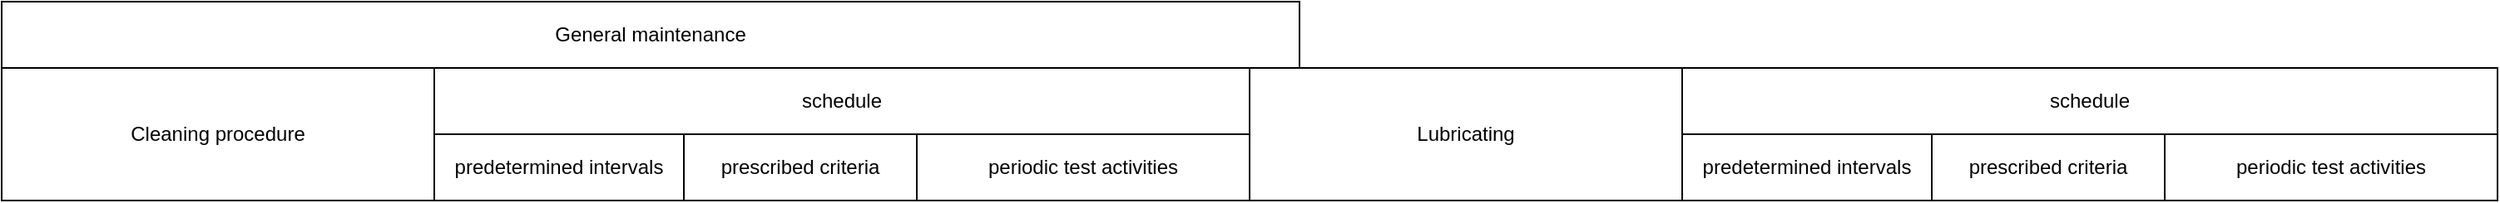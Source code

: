 <mxfile version="15.0.4" type="github">
  <diagram id="WLPjSBhgC_yvwsMOQwiV" name="Page-1">
    <mxGraphModel dx="1666" dy="831" grid="1" gridSize="10" guides="1" tooltips="1" connect="1" arrows="1" fold="1" page="1" pageScale="1" pageWidth="827" pageHeight="1169" math="0" shadow="0">
      <root>
        <mxCell id="0" />
        <mxCell id="1" parent="0" />
        <mxCell id="tNga97t6l0gy_Rezht0s-1" value="" style="shape=table;startSize=0;container=1;collapsible=0;childLayout=tableLayout;" vertex="1" parent="1">
          <mxGeometry x="110" y="210" width="780" height="40" as="geometry" />
        </mxCell>
        <mxCell id="tNga97t6l0gy_Rezht0s-2" value="" style="shape=partialRectangle;collapsible=0;dropTarget=0;pointerEvents=0;fillColor=none;top=0;left=0;bottom=0;right=0;points=[[0,0.5],[1,0.5]];portConstraint=eastwest;" vertex="1" parent="tNga97t6l0gy_Rezht0s-1">
          <mxGeometry width="780" height="40" as="geometry" />
        </mxCell>
        <mxCell id="tNga97t6l0gy_Rezht0s-3" value="General maintenance" style="shape=partialRectangle;html=1;whiteSpace=wrap;connectable=0;overflow=hidden;fillColor=none;top=0;left=0;bottom=0;right=0;pointerEvents=1;" vertex="1" parent="tNga97t6l0gy_Rezht0s-2">
          <mxGeometry width="780" height="40" as="geometry" />
        </mxCell>
        <mxCell id="tNga97t6l0gy_Rezht0s-16" value="" style="shape=table;startSize=0;container=1;collapsible=0;childLayout=tableLayout;" vertex="1" parent="1">
          <mxGeometry x="370" y="250" width="490" height="40" as="geometry" />
        </mxCell>
        <mxCell id="tNga97t6l0gy_Rezht0s-17" value="" style="shape=partialRectangle;collapsible=0;dropTarget=0;pointerEvents=0;fillColor=none;top=0;left=0;bottom=0;right=0;points=[[0,0.5],[1,0.5]];portConstraint=eastwest;" vertex="1" parent="tNga97t6l0gy_Rezht0s-16">
          <mxGeometry width="490" height="40" as="geometry" />
        </mxCell>
        <mxCell id="tNga97t6l0gy_Rezht0s-19" value="schedule" style="shape=partialRectangle;html=1;whiteSpace=wrap;connectable=0;overflow=hidden;fillColor=none;top=0;left=0;bottom=0;right=0;pointerEvents=1;" vertex="1" parent="tNga97t6l0gy_Rezht0s-17">
          <mxGeometry width="490" height="40" as="geometry" />
        </mxCell>
        <mxCell id="tNga97t6l0gy_Rezht0s-29" value="" style="shape=table;startSize=0;container=1;collapsible=0;childLayout=tableLayout;" vertex="1" parent="1">
          <mxGeometry x="370" y="290" width="150" height="40" as="geometry" />
        </mxCell>
        <mxCell id="tNga97t6l0gy_Rezht0s-30" value="" style="shape=partialRectangle;collapsible=0;dropTarget=0;pointerEvents=0;fillColor=none;top=0;left=0;bottom=0;right=0;points=[[0,0.5],[1,0.5]];portConstraint=eastwest;" vertex="1" parent="tNga97t6l0gy_Rezht0s-29">
          <mxGeometry width="150" height="40" as="geometry" />
        </mxCell>
        <mxCell id="tNga97t6l0gy_Rezht0s-31" value="predetermined intervals " style="shape=partialRectangle;html=1;whiteSpace=wrap;connectable=0;overflow=hidden;fillColor=none;top=0;left=0;bottom=0;right=0;pointerEvents=1;" vertex="1" parent="tNga97t6l0gy_Rezht0s-30">
          <mxGeometry width="150" height="40" as="geometry" />
        </mxCell>
        <mxCell id="tNga97t6l0gy_Rezht0s-32" value="" style="shape=table;startSize=0;container=1;collapsible=0;childLayout=tableLayout;" vertex="1" parent="1">
          <mxGeometry x="520" y="290" width="140" height="40" as="geometry" />
        </mxCell>
        <mxCell id="tNga97t6l0gy_Rezht0s-33" value="" style="shape=partialRectangle;collapsible=0;dropTarget=0;pointerEvents=0;fillColor=none;top=0;left=0;bottom=0;right=0;points=[[0,0.5],[1,0.5]];portConstraint=eastwest;" vertex="1" parent="tNga97t6l0gy_Rezht0s-32">
          <mxGeometry width="140" height="40" as="geometry" />
        </mxCell>
        <mxCell id="tNga97t6l0gy_Rezht0s-34" value="prescribed criteria" style="shape=partialRectangle;html=1;whiteSpace=wrap;connectable=0;overflow=hidden;fillColor=none;top=0;left=0;bottom=0;right=0;pointerEvents=1;" vertex="1" parent="tNga97t6l0gy_Rezht0s-33">
          <mxGeometry width="140" height="40" as="geometry" />
        </mxCell>
        <mxCell id="tNga97t6l0gy_Rezht0s-38" value="" style="shape=table;startSize=0;container=1;collapsible=0;childLayout=tableLayout;" vertex="1" parent="1">
          <mxGeometry x="660" y="290" width="200" height="40" as="geometry" />
        </mxCell>
        <mxCell id="tNga97t6l0gy_Rezht0s-39" value="" style="shape=partialRectangle;collapsible=0;dropTarget=0;pointerEvents=0;fillColor=none;top=0;left=0;bottom=0;right=0;points=[[0,0.5],[1,0.5]];portConstraint=eastwest;" vertex="1" parent="tNga97t6l0gy_Rezht0s-38">
          <mxGeometry width="200" height="40" as="geometry" />
        </mxCell>
        <mxCell id="tNga97t6l0gy_Rezht0s-40" value="periodic test activities " style="shape=partialRectangle;html=1;whiteSpace=wrap;connectable=0;overflow=hidden;fillColor=none;top=0;left=0;bottom=0;right=0;pointerEvents=1;" vertex="1" parent="tNga97t6l0gy_Rezht0s-39">
          <mxGeometry width="200" height="40" as="geometry" />
        </mxCell>
        <mxCell id="tNga97t6l0gy_Rezht0s-41" value="" style="shape=table;startSize=0;container=1;collapsible=0;childLayout=tableLayout;" vertex="1" parent="1">
          <mxGeometry x="110" y="250" width="260" height="80" as="geometry" />
        </mxCell>
        <mxCell id="tNga97t6l0gy_Rezht0s-42" value="" style="shape=partialRectangle;collapsible=0;dropTarget=0;pointerEvents=0;fillColor=none;top=0;left=0;bottom=0;right=0;points=[[0,0.5],[1,0.5]];portConstraint=eastwest;" vertex="1" parent="tNga97t6l0gy_Rezht0s-41">
          <mxGeometry width="260" height="80" as="geometry" />
        </mxCell>
        <mxCell id="tNga97t6l0gy_Rezht0s-43" value="Cleaning procedure" style="shape=partialRectangle;html=1;whiteSpace=wrap;connectable=0;overflow=hidden;fillColor=none;top=0;left=0;bottom=0;right=0;pointerEvents=1;" vertex="1" parent="tNga97t6l0gy_Rezht0s-42">
          <mxGeometry width="260" height="80" as="geometry" />
        </mxCell>
        <mxCell id="tNga97t6l0gy_Rezht0s-44" value="" style="shape=table;startSize=0;container=1;collapsible=0;childLayout=tableLayout;" vertex="1" parent="1">
          <mxGeometry x="860" y="250" width="260" height="80" as="geometry" />
        </mxCell>
        <mxCell id="tNga97t6l0gy_Rezht0s-45" value="" style="shape=partialRectangle;collapsible=0;dropTarget=0;pointerEvents=0;fillColor=none;top=0;left=0;bottom=0;right=0;points=[[0,0.5],[1,0.5]];portConstraint=eastwest;" vertex="1" parent="tNga97t6l0gy_Rezht0s-44">
          <mxGeometry width="260" height="80" as="geometry" />
        </mxCell>
        <mxCell id="tNga97t6l0gy_Rezht0s-46" value="Lubricating" style="shape=partialRectangle;html=1;whiteSpace=wrap;connectable=0;overflow=hidden;fillColor=none;top=0;left=0;bottom=0;right=0;pointerEvents=1;" vertex="1" parent="tNga97t6l0gy_Rezht0s-45">
          <mxGeometry width="260" height="80" as="geometry" />
        </mxCell>
        <mxCell id="tNga97t6l0gy_Rezht0s-61" value="" style="shape=table;startSize=0;container=1;collapsible=0;childLayout=tableLayout;" vertex="1" parent="1">
          <mxGeometry x="1120" y="250" width="490" height="40" as="geometry" />
        </mxCell>
        <mxCell id="tNga97t6l0gy_Rezht0s-62" value="" style="shape=partialRectangle;collapsible=0;dropTarget=0;pointerEvents=0;fillColor=none;top=0;left=0;bottom=0;right=0;points=[[0,0.5],[1,0.5]];portConstraint=eastwest;" vertex="1" parent="tNga97t6l0gy_Rezht0s-61">
          <mxGeometry width="490" height="40" as="geometry" />
        </mxCell>
        <mxCell id="tNga97t6l0gy_Rezht0s-63" value="schedule" style="shape=partialRectangle;html=1;whiteSpace=wrap;connectable=0;overflow=hidden;fillColor=none;top=0;left=0;bottom=0;right=0;pointerEvents=1;" vertex="1" parent="tNga97t6l0gy_Rezht0s-62">
          <mxGeometry width="490" height="40" as="geometry" />
        </mxCell>
        <mxCell id="tNga97t6l0gy_Rezht0s-64" value="" style="shape=table;startSize=0;container=1;collapsible=0;childLayout=tableLayout;" vertex="1" parent="1">
          <mxGeometry x="1120" y="290" width="150" height="40" as="geometry" />
        </mxCell>
        <mxCell id="tNga97t6l0gy_Rezht0s-65" value="" style="shape=partialRectangle;collapsible=0;dropTarget=0;pointerEvents=0;fillColor=none;top=0;left=0;bottom=0;right=0;points=[[0,0.5],[1,0.5]];portConstraint=eastwest;" vertex="1" parent="tNga97t6l0gy_Rezht0s-64">
          <mxGeometry width="150" height="40" as="geometry" />
        </mxCell>
        <mxCell id="tNga97t6l0gy_Rezht0s-66" value="predetermined intervals " style="shape=partialRectangle;html=1;whiteSpace=wrap;connectable=0;overflow=hidden;fillColor=none;top=0;left=0;bottom=0;right=0;pointerEvents=1;" vertex="1" parent="tNga97t6l0gy_Rezht0s-65">
          <mxGeometry width="150" height="40" as="geometry" />
        </mxCell>
        <mxCell id="tNga97t6l0gy_Rezht0s-67" value="" style="shape=table;startSize=0;container=1;collapsible=0;childLayout=tableLayout;" vertex="1" parent="1">
          <mxGeometry x="1270" y="290" width="140" height="40" as="geometry" />
        </mxCell>
        <mxCell id="tNga97t6l0gy_Rezht0s-68" value="" style="shape=partialRectangle;collapsible=0;dropTarget=0;pointerEvents=0;fillColor=none;top=0;left=0;bottom=0;right=0;points=[[0,0.5],[1,0.5]];portConstraint=eastwest;" vertex="1" parent="tNga97t6l0gy_Rezht0s-67">
          <mxGeometry width="140" height="40" as="geometry" />
        </mxCell>
        <mxCell id="tNga97t6l0gy_Rezht0s-69" value="prescribed criteria" style="shape=partialRectangle;html=1;whiteSpace=wrap;connectable=0;overflow=hidden;fillColor=none;top=0;left=0;bottom=0;right=0;pointerEvents=1;" vertex="1" parent="tNga97t6l0gy_Rezht0s-68">
          <mxGeometry width="140" height="40" as="geometry" />
        </mxCell>
        <mxCell id="tNga97t6l0gy_Rezht0s-70" value="" style="shape=table;startSize=0;container=1;collapsible=0;childLayout=tableLayout;" vertex="1" parent="1">
          <mxGeometry x="1410" y="290" width="200" height="40" as="geometry" />
        </mxCell>
        <mxCell id="tNga97t6l0gy_Rezht0s-71" value="" style="shape=partialRectangle;collapsible=0;dropTarget=0;pointerEvents=0;fillColor=none;top=0;left=0;bottom=0;right=0;points=[[0,0.5],[1,0.5]];portConstraint=eastwest;" vertex="1" parent="tNga97t6l0gy_Rezht0s-70">
          <mxGeometry width="200" height="40" as="geometry" />
        </mxCell>
        <mxCell id="tNga97t6l0gy_Rezht0s-72" value="periodic test activities " style="shape=partialRectangle;html=1;whiteSpace=wrap;connectable=0;overflow=hidden;fillColor=none;top=0;left=0;bottom=0;right=0;pointerEvents=1;" vertex="1" parent="tNga97t6l0gy_Rezht0s-71">
          <mxGeometry width="200" height="40" as="geometry" />
        </mxCell>
      </root>
    </mxGraphModel>
  </diagram>
</mxfile>
